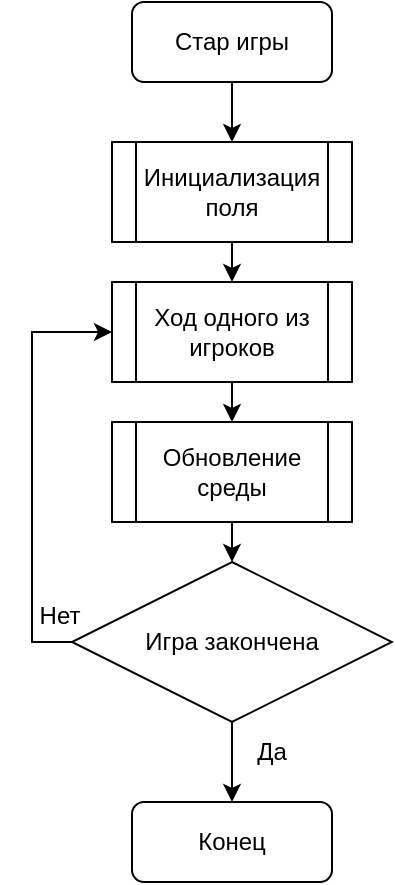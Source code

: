 <mxfile version="20.5.3" type="device" pages="2"><diagram id="PGLNDTymcLPwAwOPxn7e" name="Страница 1"><mxGraphModel dx="981" dy="547" grid="1" gridSize="10" guides="1" tooltips="1" connect="1" arrows="1" fold="1" page="1" pageScale="1" pageWidth="827" pageHeight="1169" math="0" shadow="0"><root><mxCell id="0"/><mxCell id="1" parent="0"/><mxCell id="mSzfRHezLoc1YwSinuiB-4" style="edgeStyle=orthogonalEdgeStyle;rounded=0;orthogonalLoop=1;jettySize=auto;html=1;exitX=0.5;exitY=1;exitDx=0;exitDy=0;entryX=0.5;entryY=0;entryDx=0;entryDy=0;" edge="1" parent="1" source="mSzfRHezLoc1YwSinuiB-1" target="mSzfRHezLoc1YwSinuiB-3"><mxGeometry relative="1" as="geometry"/></mxCell><mxCell id="mSzfRHezLoc1YwSinuiB-1" value="Стар игры" style="rounded=1;whiteSpace=wrap;html=1;" vertex="1" parent="1"><mxGeometry x="100" y="50" width="100" height="40" as="geometry"/></mxCell><mxCell id="mSzfRHezLoc1YwSinuiB-7" style="edgeStyle=orthogonalEdgeStyle;rounded=0;orthogonalLoop=1;jettySize=auto;html=1;exitX=0.5;exitY=1;exitDx=0;exitDy=0;entryX=0.5;entryY=0;entryDx=0;entryDy=0;" edge="1" parent="1" source="mSzfRHezLoc1YwSinuiB-3" target="mSzfRHezLoc1YwSinuiB-6"><mxGeometry relative="1" as="geometry"/></mxCell><mxCell id="mSzfRHezLoc1YwSinuiB-3" value="Инициализация поля" style="shape=process;whiteSpace=wrap;html=1;backgroundOutline=1;" vertex="1" parent="1"><mxGeometry x="90" y="120" width="120" height="50" as="geometry"/></mxCell><mxCell id="mSzfRHezLoc1YwSinuiB-10" style="edgeStyle=orthogonalEdgeStyle;rounded=0;orthogonalLoop=1;jettySize=auto;html=1;exitX=0.5;exitY=1;exitDx=0;exitDy=0;entryX=0.5;entryY=0;entryDx=0;entryDy=0;" edge="1" parent="1" source="mSzfRHezLoc1YwSinuiB-6" target="mSzfRHezLoc1YwSinuiB-9"><mxGeometry relative="1" as="geometry"/></mxCell><mxCell id="mSzfRHezLoc1YwSinuiB-6" value="Ход одного из игроков" style="shape=process;whiteSpace=wrap;html=1;backgroundOutline=1;" vertex="1" parent="1"><mxGeometry x="90" y="190" width="120" height="50" as="geometry"/></mxCell><mxCell id="mSzfRHezLoc1YwSinuiB-12" style="edgeStyle=orthogonalEdgeStyle;rounded=0;orthogonalLoop=1;jettySize=auto;html=1;exitX=0.5;exitY=1;exitDx=0;exitDy=0;entryX=0.5;entryY=0;entryDx=0;entryDy=0;" edge="1" parent="1" source="mSzfRHezLoc1YwSinuiB-9" target="mSzfRHezLoc1YwSinuiB-11"><mxGeometry relative="1" as="geometry"/></mxCell><mxCell id="mSzfRHezLoc1YwSinuiB-9" value="Обновление среды" style="shape=process;whiteSpace=wrap;html=1;backgroundOutline=1;" vertex="1" parent="1"><mxGeometry x="90" y="260" width="120" height="50" as="geometry"/></mxCell><mxCell id="mSzfRHezLoc1YwSinuiB-13" style="edgeStyle=orthogonalEdgeStyle;rounded=0;orthogonalLoop=1;jettySize=auto;html=1;exitX=0;exitY=0.5;exitDx=0;exitDy=0;entryX=0;entryY=0.5;entryDx=0;entryDy=0;" edge="1" parent="1" source="mSzfRHezLoc1YwSinuiB-11" target="mSzfRHezLoc1YwSinuiB-6"><mxGeometry relative="1" as="geometry"/></mxCell><mxCell id="mSzfRHezLoc1YwSinuiB-16" style="edgeStyle=orthogonalEdgeStyle;rounded=0;orthogonalLoop=1;jettySize=auto;html=1;exitX=0.5;exitY=1;exitDx=0;exitDy=0;entryX=0.5;entryY=0;entryDx=0;entryDy=0;" edge="1" parent="1" source="mSzfRHezLoc1YwSinuiB-11" target="mSzfRHezLoc1YwSinuiB-15"><mxGeometry relative="1" as="geometry"/></mxCell><mxCell id="mSzfRHezLoc1YwSinuiB-11" value="Игра закончена " style="rhombus;whiteSpace=wrap;html=1;" vertex="1" parent="1"><mxGeometry x="70" y="330" width="160" height="80" as="geometry"/></mxCell><mxCell id="mSzfRHezLoc1YwSinuiB-14" value="Нет" style="text;html=1;strokeColor=none;fillColor=none;align=center;verticalAlign=middle;whiteSpace=wrap;rounded=0;" vertex="1" parent="1"><mxGeometry x="34" y="342" width="60" height="30" as="geometry"/></mxCell><mxCell id="mSzfRHezLoc1YwSinuiB-15" value="Конец" style="rounded=1;whiteSpace=wrap;html=1;" vertex="1" parent="1"><mxGeometry x="100" y="450" width="100" height="40" as="geometry"/></mxCell><mxCell id="mSzfRHezLoc1YwSinuiB-17" value="Да" style="text;html=1;strokeColor=none;fillColor=none;align=center;verticalAlign=middle;whiteSpace=wrap;rounded=0;" vertex="1" parent="1"><mxGeometry x="140" y="410" width="60" height="30" as="geometry"/></mxCell></root></mxGraphModel></diagram><diagram id="ivUo9dkPC2gvqfhJ1xar" name="Страница 2"><mxGraphModel dx="1673" dy="933" grid="1" gridSize="10" guides="1" tooltips="1" connect="1" arrows="1" fold="1" page="1" pageScale="1" pageWidth="827" pageHeight="1169" math="0" shadow="0"><root><mxCell id="0"/><mxCell id="1" parent="0"/><mxCell id="8hFb5EX_97pMTMsbo4HX-4" style="edgeStyle=orthogonalEdgeStyle;rounded=0;orthogonalLoop=1;jettySize=auto;html=1;exitX=0.5;exitY=1;exitDx=0;exitDy=0;entryX=0.5;entryY=0;entryDx=0;entryDy=0;" edge="1" parent="1" source="8hFb5EX_97pMTMsbo4HX-2" target="8hFb5EX_97pMTMsbo4HX-3"><mxGeometry relative="1" as="geometry"/></mxCell><mxCell id="8hFb5EX_97pMTMsbo4HX-2" value="give_available_moves" style="rounded=1;whiteSpace=wrap;html=1;" vertex="1" parent="1"><mxGeometry x="90" y="50" width="150" height="40" as="geometry"/></mxCell><mxCell id="8hFb5EX_97pMTMsbo4HX-6" style="edgeStyle=orthogonalEdgeStyle;rounded=0;orthogonalLoop=1;jettySize=auto;html=1;exitX=0.5;exitY=1;exitDx=0;exitDy=0;entryX=0.5;entryY=0;entryDx=0;entryDy=0;entryPerimeter=0;" edge="1" parent="1" source="8hFb5EX_97pMTMsbo4HX-3" target="8hFb5EX_97pMTMsbo4HX-5"><mxGeometry relative="1" as="geometry"/></mxCell><mxCell id="8hFb5EX_97pMTMsbo4HX-3" value="&lt;div&gt;available_moves = []&lt;/div&gt;&lt;div&gt;vek = bordar.give_bordar_vector()&lt;/div&gt;" style="rounded=0;whiteSpace=wrap;html=1;" vertex="1" parent="1"><mxGeometry x="70" y="105" width="190" height="45" as="geometry"/></mxCell><mxCell id="NMSdS8Dmq57QDpfeu1uT-2" style="edgeStyle=orthogonalEdgeStyle;rounded=0;orthogonalLoop=1;jettySize=auto;html=1;exitX=0.5;exitY=1;exitDx=0;exitDy=0;exitPerimeter=0;" edge="1" parent="1" source="8hFb5EX_97pMTMsbo4HX-5"><mxGeometry relative="1" as="geometry"><mxPoint x="164.905" y="250" as="targetPoint"/></mxGeometry></mxCell><mxCell id="8hFb5EX_97pMTMsbo4HX-5" value="А1&lt;br&gt;&lt;div&gt;i, el in enumerate(np.nditer(vek))&lt;/div&gt;" style="strokeWidth=2;html=1;shape=mxgraph.flowchart.loop_limit;whiteSpace=wrap;" vertex="1" parent="1"><mxGeometry x="75" y="173" width="180" height="60" as="geometry"/></mxCell><mxCell id="NMSdS8Dmq57QDpfeu1uT-4" style="edgeStyle=orthogonalEdgeStyle;rounded=0;orthogonalLoop=1;jettySize=auto;html=1;exitX=1;exitY=0.5;exitDx=0;exitDy=0;" edge="1" parent="1" source="NMSdS8Dmq57QDpfeu1uT-1" target="NMSdS8Dmq57QDpfeu1uT-3"><mxGeometry relative="1" as="geometry"/></mxCell><mxCell id="NMSdS8Dmq57QDpfeu1uT-9" style="edgeStyle=orthogonalEdgeStyle;rounded=0;orthogonalLoop=1;jettySize=auto;html=1;exitX=0.5;exitY=1;exitDx=0;exitDy=0;entryX=0.5;entryY=1;entryDx=0;entryDy=0;entryPerimeter=0;" edge="1" parent="1" source="NMSdS8Dmq57QDpfeu1uT-1" target="NMSdS8Dmq57QDpfeu1uT-6"><mxGeometry relative="1" as="geometry"/></mxCell><mxCell id="NMSdS8Dmq57QDpfeu1uT-1" value="el == 0" style="rhombus;whiteSpace=wrap;html=1;" vertex="1" parent="1"><mxGeometry x="85" y="251" width="160" height="80" as="geometry"/></mxCell><mxCell id="NMSdS8Dmq57QDpfeu1uT-8" style="edgeStyle=orthogonalEdgeStyle;rounded=0;orthogonalLoop=1;jettySize=auto;html=1;exitX=0.5;exitY=1;exitDx=0;exitDy=0;entryX=0.5;entryY=1;entryDx=0;entryDy=0;entryPerimeter=0;" edge="1" parent="1" source="NMSdS8Dmq57QDpfeu1uT-3" target="NMSdS8Dmq57QDpfeu1uT-6"><mxGeometry relative="1" as="geometry"/></mxCell><mxCell id="NMSdS8Dmq57QDpfeu1uT-3" value="available_moves.append(i)" style="rounded=0;whiteSpace=wrap;html=1;" vertex="1" parent="1"><mxGeometry x="240" y="350" width="160" height="60" as="geometry"/></mxCell><mxCell id="NMSdS8Dmq57QDpfeu1uT-5" value="True" style="text;html=1;strokeColor=none;fillColor=none;align=center;verticalAlign=middle;whiteSpace=wrap;rounded=0;" vertex="1" parent="1"><mxGeometry x="255" y="260" width="60" height="30" as="geometry"/></mxCell><mxCell id="NMSdS8Dmq57QDpfeu1uT-11" style="edgeStyle=orthogonalEdgeStyle;rounded=0;orthogonalLoop=1;jettySize=auto;html=1;exitX=0.5;exitY=0;exitDx=0;exitDy=0;exitPerimeter=0;entryX=0.5;entryY=0;entryDx=0;entryDy=0;" edge="1" parent="1" source="NMSdS8Dmq57QDpfeu1uT-6" target="NMSdS8Dmq57QDpfeu1uT-10"><mxGeometry relative="1" as="geometry"/></mxCell><mxCell id="NMSdS8Dmq57QDpfeu1uT-6" value="" style="strokeWidth=2;html=1;shape=mxgraph.flowchart.loop_limit;whiteSpace=wrap;rotation=-180;" vertex="1" parent="1"><mxGeometry x="75" y="450" width="180" height="60" as="geometry"/></mxCell><mxCell id="NMSdS8Dmq57QDpfeu1uT-7" value="End A1" style="text;html=1;strokeColor=none;fillColor=none;align=center;verticalAlign=middle;whiteSpace=wrap;rounded=0;" vertex="1" parent="1"><mxGeometry x="135" y="465" width="60" height="30" as="geometry"/></mxCell><mxCell id="NMSdS8Dmq57QDpfeu1uT-13" style="edgeStyle=orthogonalEdgeStyle;rounded=0;orthogonalLoop=1;jettySize=auto;html=1;exitX=0.5;exitY=1;exitDx=0;exitDy=0;entryX=0.5;entryY=0;entryDx=0;entryDy=0;" edge="1" parent="1" source="NMSdS8Dmq57QDpfeu1uT-10" target="NMSdS8Dmq57QDpfeu1uT-12"><mxGeometry relative="1" as="geometry"/></mxCell><mxCell id="NMSdS8Dmq57QDpfeu1uT-10" value="return available_moves" style="rounded=0;whiteSpace=wrap;html=1;" vertex="1" parent="1"><mxGeometry x="70" y="540" width="190" height="45" as="geometry"/></mxCell><mxCell id="NMSdS8Dmq57QDpfeu1uT-12" value="end" style="rounded=1;whiteSpace=wrap;html=1;" vertex="1" parent="1"><mxGeometry x="90" y="610" width="150" height="40" as="geometry"/></mxCell><mxCell id="NMSdS8Dmq57QDpfeu1uT-21" style="edgeStyle=orthogonalEdgeStyle;rounded=0;orthogonalLoop=1;jettySize=auto;html=1;exitX=0.5;exitY=1;exitDx=0;exitDy=0;entryX=0.5;entryY=0;entryDx=0;entryDy=0;" edge="1" parent="1" source="NMSdS8Dmq57QDpfeu1uT-15" target="NMSdS8Dmq57QDpfeu1uT-17"><mxGeometry relative="1" as="geometry"/></mxCell><mxCell id="NMSdS8Dmq57QDpfeu1uT-15" value="next_move" style="rounded=1;whiteSpace=wrap;html=1;" vertex="1" parent="1"><mxGeometry x="480" y="50" width="150" height="40" as="geometry"/></mxCell><mxCell id="NMSdS8Dmq57QDpfeu1uT-22" style="edgeStyle=orthogonalEdgeStyle;rounded=0;orthogonalLoop=1;jettySize=auto;html=1;exitX=0.5;exitY=1;exitDx=0;exitDy=0;entryX=0.5;entryY=0;entryDx=0;entryDy=0;" edge="1" parent="1" source="NMSdS8Dmq57QDpfeu1uT-17" target="NMSdS8Dmq57QDpfeu1uT-18"><mxGeometry relative="1" as="geometry"/></mxCell><mxCell id="NMSdS8Dmq57QDpfeu1uT-17" value="available_moves = give_available_moves(bordar)" style="rounded=0;whiteSpace=wrap;html=1;" vertex="1" parent="1"><mxGeometry x="420" y="105" width="270" height="45" as="geometry"/></mxCell><mxCell id="NMSdS8Dmq57QDpfeu1uT-23" style="edgeStyle=orthogonalEdgeStyle;rounded=0;orthogonalLoop=1;jettySize=auto;html=1;exitX=0.5;exitY=1;exitDx=0;exitDy=0;entryX=0.5;entryY=0;entryDx=0;entryDy=0;" edge="1" parent="1" source="NMSdS8Dmq57QDpfeu1uT-18" target="NMSdS8Dmq57QDpfeu1uT-19"><mxGeometry relative="1" as="geometry"/></mxCell><mxCell id="NMSdS8Dmq57QDpfeu1uT-18" value="next_move = choice(available_moves)" style="rounded=0;whiteSpace=wrap;html=1;" vertex="1" parent="1"><mxGeometry x="420" y="170" width="270" height="45" as="geometry"/></mxCell><mxCell id="NMSdS8Dmq57QDpfeu1uT-24" style="edgeStyle=orthogonalEdgeStyle;rounded=0;orthogonalLoop=1;jettySize=auto;html=1;exitX=0.5;exitY=1;exitDx=0;exitDy=0;entryX=0.5;entryY=0;entryDx=0;entryDy=0;" edge="1" parent="1" source="NMSdS8Dmq57QDpfeu1uT-19" target="NMSdS8Dmq57QDpfeu1uT-20"><mxGeometry relative="1" as="geometry"/></mxCell><mxCell id="NMSdS8Dmq57QDpfeu1uT-19" value="return next_move" style="rounded=0;whiteSpace=wrap;html=1;" vertex="1" parent="1"><mxGeometry x="420" y="233" width="270" height="45" as="geometry"/></mxCell><mxCell id="NMSdS8Dmq57QDpfeu1uT-20" value="end" style="rounded=1;whiteSpace=wrap;html=1;" vertex="1" parent="1"><mxGeometry x="480" y="300" width="150" height="40" as="geometry"/></mxCell></root></mxGraphModel></diagram></mxfile>